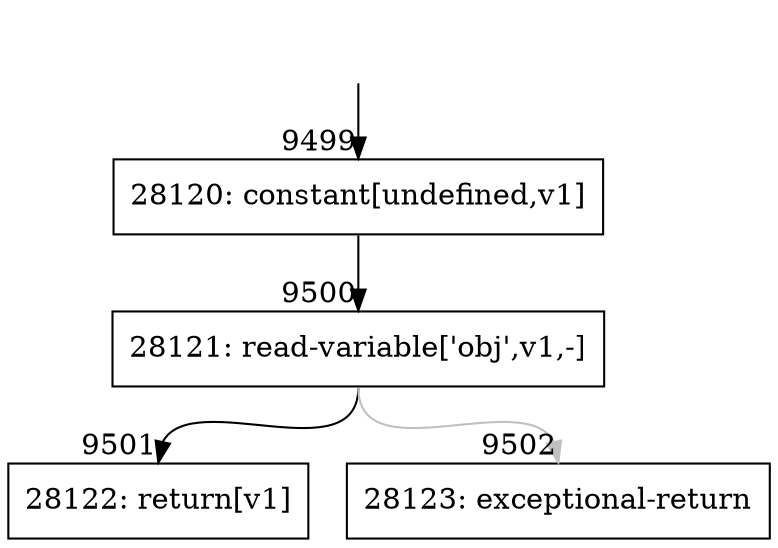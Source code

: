 digraph {
rankdir="TD"
BB_entry653[shape=none,label=""];
BB_entry653 -> BB9499 [tailport=s, headport=n, headlabel="    9499"]
BB9499 [shape=record label="{28120: constant[undefined,v1]}" ] 
BB9499 -> BB9500 [tailport=s, headport=n, headlabel="      9500"]
BB9500 [shape=record label="{28121: read-variable['obj',v1,-]}" ] 
BB9500 -> BB9501 [tailport=s, headport=n, headlabel="      9501"]
BB9500 -> BB9502 [tailport=s, headport=n, color=gray, headlabel="      9502"]
BB9501 [shape=record label="{28122: return[v1]}" ] 
BB9502 [shape=record label="{28123: exceptional-return}" ] 
//#$~ 13260
}
